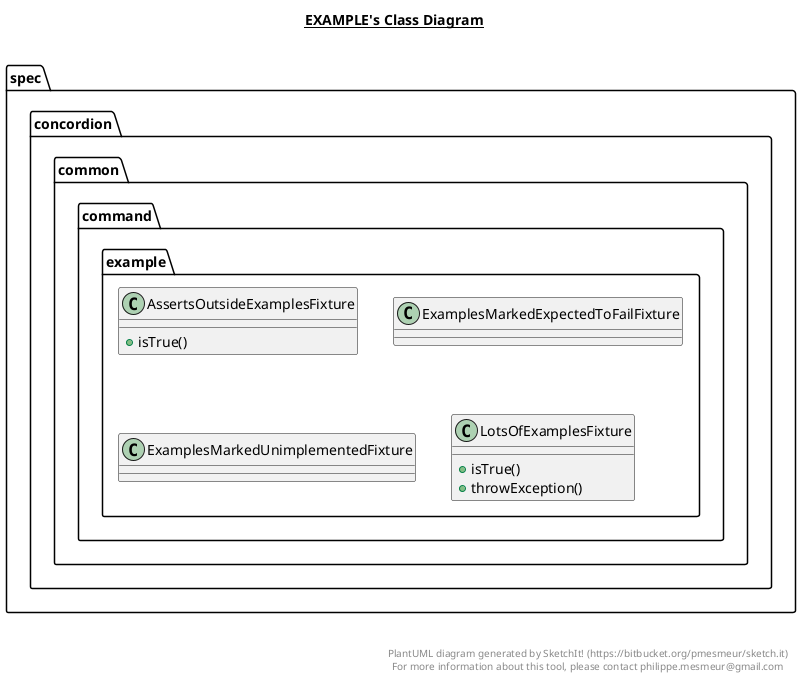 @startuml

title __EXAMPLE's Class Diagram__\n

  package spec.concordion.common.command.example {
    class AssertsOutsideExamplesFixture {
        + isTrue()
    }
  }
  

  package spec.concordion.common.command.example {
    class ExamplesMarkedExpectedToFailFixture {
    }
  }
  

  package spec.concordion.common.command.example {
    class ExamplesMarkedUnimplementedFixture {
    }
  }
  

  package spec.concordion.common.command.example {
    class LotsOfExamplesFixture {
        + isTrue()
        + throwException()
    }
  }
  



right footer


PlantUML diagram generated by SketchIt! (https://bitbucket.org/pmesmeur/sketch.it)
For more information about this tool, please contact philippe.mesmeur@gmail.com
endfooter

@enduml
